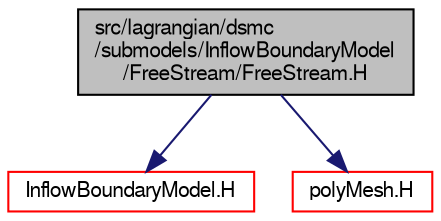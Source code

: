 digraph "src/lagrangian/dsmc/submodels/InflowBoundaryModel/FreeStream/FreeStream.H"
{
  bgcolor="transparent";
  edge [fontname="FreeSans",fontsize="10",labelfontname="FreeSans",labelfontsize="10"];
  node [fontname="FreeSans",fontsize="10",shape=record];
  Node0 [label="src/lagrangian/dsmc\l/submodels/InflowBoundaryModel\l/FreeStream/FreeStream.H",height=0.2,width=0.4,color="black", fillcolor="grey75", style="filled", fontcolor="black"];
  Node0 -> Node1 [color="midnightblue",fontsize="10",style="solid",fontname="FreeSans"];
  Node1 [label="InflowBoundaryModel.H",height=0.2,width=0.4,color="red",URL="$a05099.html"];
  Node0 -> Node86 [color="midnightblue",fontsize="10",style="solid",fontname="FreeSans"];
  Node86 [label="polyMesh.H",height=0.2,width=0.4,color="red",URL="$a11630.html"];
}
